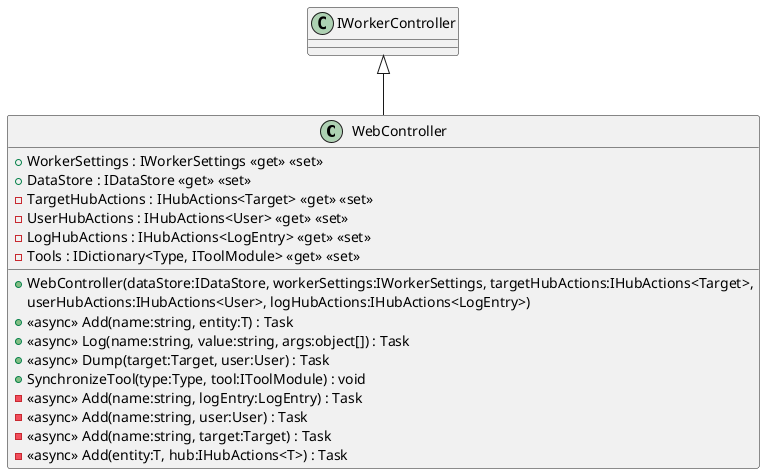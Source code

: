 @startuml
class WebController {
    + WorkerSettings : IWorkerSettings <<get>> <<set>>
    + DataStore : IDataStore <<get>> <<set>>
    - TargetHubActions : IHubActions<Target> <<get>> <<set>>
    - UserHubActions : IHubActions<User> <<get>> <<set>>
    - LogHubActions : IHubActions<LogEntry> <<get>> <<set>>
    - Tools : IDictionary<Type, IToolModule> <<get>> <<set>>
    + WebController(dataStore:IDataStore, workerSettings:IWorkerSettings, targetHubActions:IHubActions<Target>, 
    userHubActions:IHubActions<User>, logHubActions:IHubActions<LogEntry>)
    + <<async>> Add(name:string, entity:T) : Task
    + <<async>> Log(name:string, value:string, args:object[]) : Task
    + <<async>> Dump(target:Target, user:User) : Task
    + SynchronizeTool(type:Type, tool:IToolModule) : void
    - <<async>> Add(name:string, logEntry:LogEntry) : Task
    - <<async>> Add(name:string, user:User) : Task
    - <<async>> Add(name:string, target:Target) : Task
    - <<async>> Add(entity:T, hub:IHubActions<T>) : Task
}
IWorkerController <|-- WebController
@enduml
